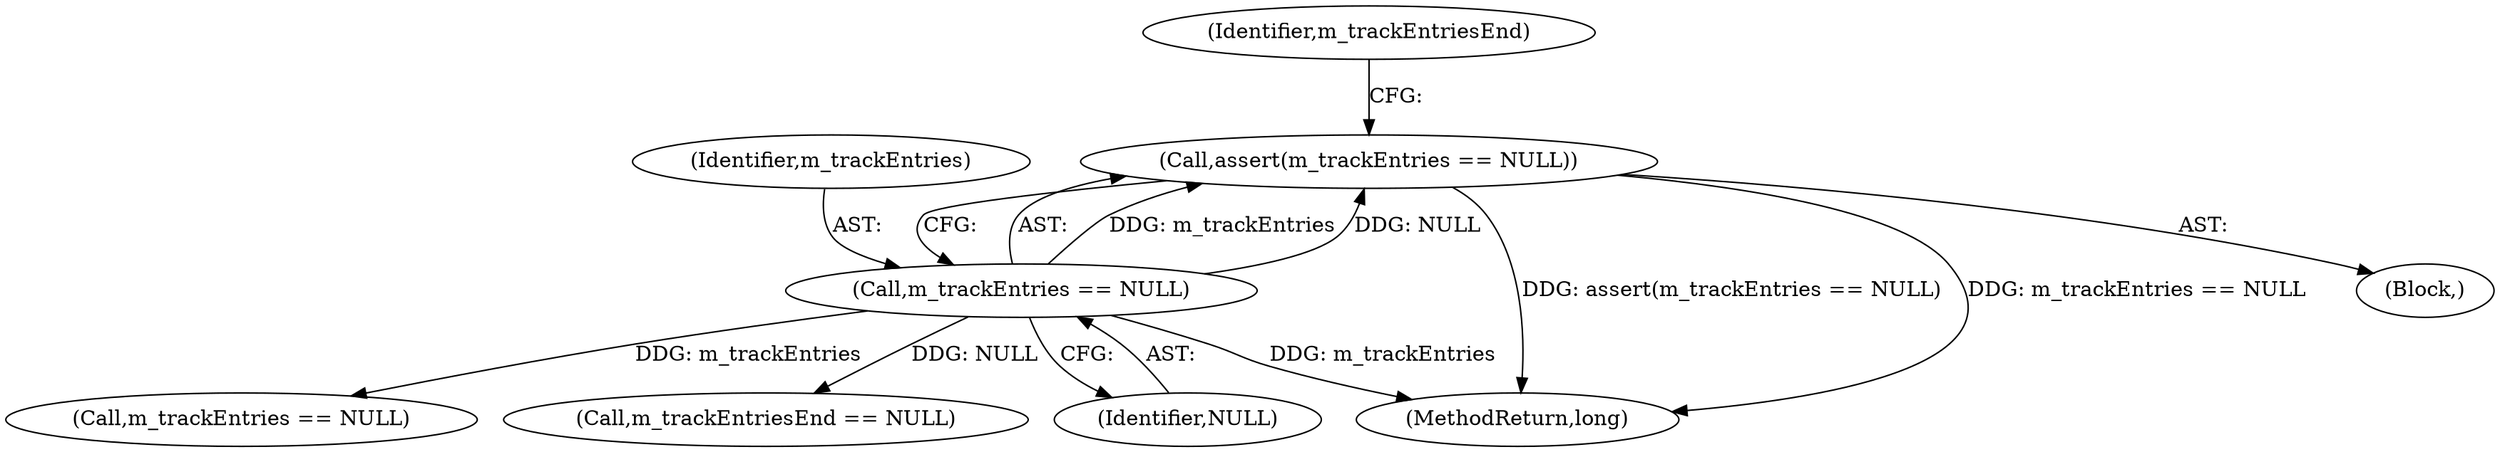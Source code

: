 digraph "0_Android_cc274e2abe8b2a6698a5c47d8aa4bb45f1f9538d_43@API" {
"1000112" [label="(Call,assert(m_trackEntries == NULL))"];
"1000113" [label="(Call,m_trackEntries == NULL)"];
"1000115" [label="(Identifier,NULL)"];
"1000194" [label="(Call,m_trackEntries == NULL)"];
"1000112" [label="(Call,assert(m_trackEntries == NULL))"];
"1000111" [label="(Block,)"];
"1000117" [label="(Call,m_trackEntriesEnd == NULL)"];
"1000118" [label="(Identifier,m_trackEntriesEnd)"];
"1000113" [label="(Call,m_trackEntries == NULL)"];
"1000300" [label="(MethodReturn,long)"];
"1000114" [label="(Identifier,m_trackEntries)"];
"1000112" -> "1000111"  [label="AST: "];
"1000112" -> "1000113"  [label="CFG: "];
"1000113" -> "1000112"  [label="AST: "];
"1000118" -> "1000112"  [label="CFG: "];
"1000112" -> "1000300"  [label="DDG: assert(m_trackEntries == NULL)"];
"1000112" -> "1000300"  [label="DDG: m_trackEntries == NULL"];
"1000113" -> "1000112"  [label="DDG: m_trackEntries"];
"1000113" -> "1000112"  [label="DDG: NULL"];
"1000113" -> "1000115"  [label="CFG: "];
"1000114" -> "1000113"  [label="AST: "];
"1000115" -> "1000113"  [label="AST: "];
"1000113" -> "1000300"  [label="DDG: m_trackEntries"];
"1000113" -> "1000117"  [label="DDG: NULL"];
"1000113" -> "1000194"  [label="DDG: m_trackEntries"];
}
